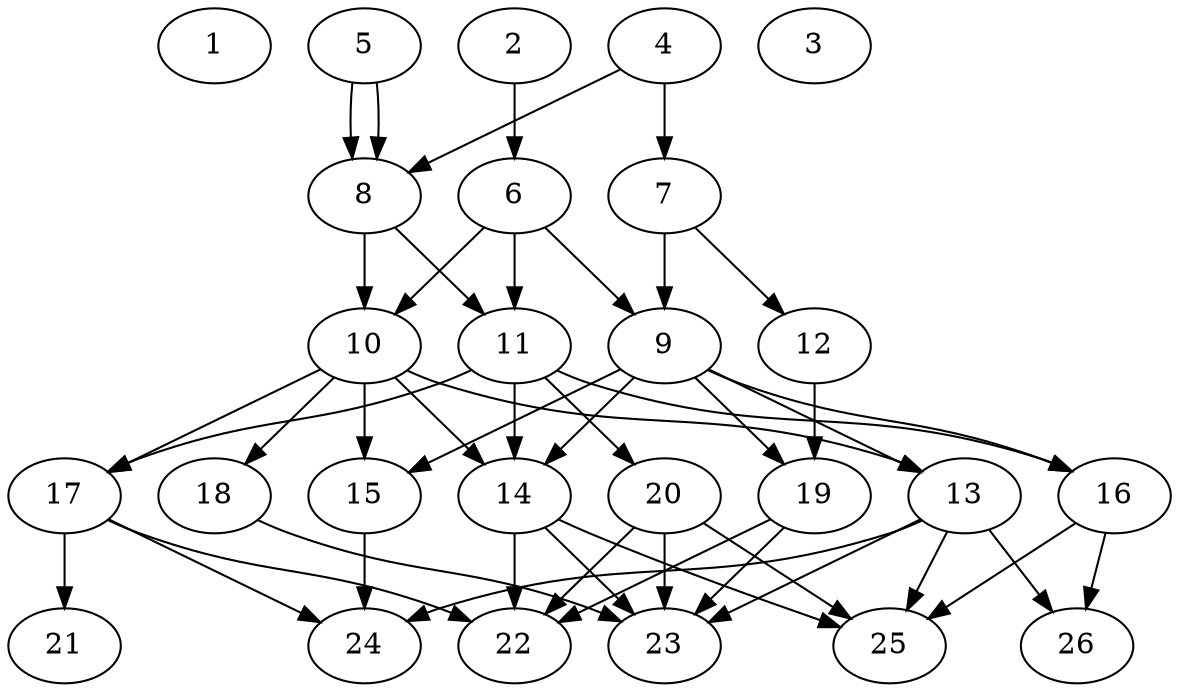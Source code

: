 // DAG (tier=2-normal, mode=compute, n=26, ccr=0.369, fat=0.639, density=0.591, regular=0.410, jump=0.175, mindata=524288, maxdata=8388608)
// DAG automatically generated by daggen at Sun Aug 24 16:33:33 2025
// /home/ermia/Project/Environments/daggen/bin/daggen --dot --ccr 0.369 --fat 0.639 --regular 0.410 --density 0.591 --jump 0.175 --mindata 524288 --maxdata 8388608 -n 26 
digraph G {
  1 [size="2809619591880245248", alpha="0.03", expect_size="1404809795940122624"]
  2 [size="30144184305200", alpha="0.04", expect_size="15072092152600"]
  2 -> 6 [size ="2630667468800"]
  3 [size="20722418789472260", alpha="0.20", expect_size="10361209394736130"]
  4 [size="2660810720909590", alpha="0.07", expect_size="1330405360454795"]
  4 -> 7 [size ="134956940525568"]
  4 -> 8 [size ="134956940525568"]
  5 [size="7698445794821031", alpha="0.07", expect_size="3849222897410515"]
  5 -> 8 [size ="17734490390528"]
  5 -> 8 [size ="17734490390528"]
  6 [size="124630764158082613248", alpha="0.16", expect_size="62315382079041306624"]
  6 -> 9 [size ="199605954281472"]
  6 -> 10 [size ="199605954281472"]
  6 -> 11 [size ="199605954281472"]
  7 [size="492820573798709", alpha="0.03", expect_size="246410286899354"]
  7 -> 9 [size ="10242700083200"]
  7 -> 12 [size ="10242700083200"]
  8 [size="17309904638424160", alpha="0.20", expect_size="8654952319212080"]
  8 -> 10 [size ="427049143500800"]
  8 -> 11 [size ="427049143500800"]
  9 [size="361080411696069083136", alpha="0.17", expect_size="180540205848034541568"]
  9 -> 13 [size ="405657278742528"]
  9 -> 14 [size ="405657278742528"]
  9 -> 15 [size ="405657278742528"]
  9 -> 16 [size ="405657278742528"]
  9 -> 19 [size ="405657278742528"]
  10 [size="3062372907245904", alpha="0.09", expect_size="1531186453622952"]
  10 -> 13 [size ="65532015411200"]
  10 -> 14 [size ="65532015411200"]
  10 -> 15 [size ="65532015411200"]
  10 -> 17 [size ="65532015411200"]
  10 -> 18 [size ="65532015411200"]
  11 [size="764442899492993920", alpha="0.08", expect_size="382221449746496960"]
  11 -> 14 [size ="498782613536768"]
  11 -> 16 [size ="498782613536768"]
  11 -> 17 [size ="498782613536768"]
  11 -> 20 [size ="498782613536768"]
  12 [size="529498215728352384", alpha="0.16", expect_size="264749107864176192"]
  12 -> 19 [size ="263818903027712"]
  13 [size="109281132892243792", alpha="0.05", expect_size="54640566446121896"]
  13 -> 23 [size ="291809506885632"]
  13 -> 24 [size ="291809506885632"]
  13 -> 25 [size ="291809506885632"]
  13 -> 26 [size ="291809506885632"]
  14 [size="8432003240155223", alpha="0.11", expect_size="4216001620077611"]
  14 -> 22 [size ="151162925875200"]
  14 -> 23 [size ="151162925875200"]
  14 -> 25 [size ="151162925875200"]
  15 [size="125244959840213663744", alpha="0.09", expect_size="62622479920106831872"]
  15 -> 24 [size ="200261205229568"]
  16 [size="192635880295366656000", alpha="0.10", expect_size="96317940147683328000"]
  16 -> 25 [size ="266838265036800"]
  16 -> 26 [size ="266838265036800"]
  17 [size="7605183802212872", alpha="0.17", expect_size="3802591901106436"]
  17 -> 21 [size ="204298046668800"]
  17 -> 22 [size ="204298046668800"]
  17 -> 24 [size ="204298046668800"]
  18 [size="47179388119028592", alpha="0.03", expect_size="23589694059514296"]
  18 -> 23 [size ="38812419883008"]
  19 [size="19741302208464900", alpha="0.10", expect_size="9870651104232450"]
  19 -> 22 [size ="394764537036800"]
  19 -> 23 [size ="394764537036800"]
  20 [size="109592974904424368", alpha="0.02", expect_size="54796487452212184"]
  20 -> 22 [size ="110231552000000"]
  20 -> 23 [size ="110231552000000"]
  20 -> 25 [size ="110231552000000"]
  21 [size="18461368176433168384", alpha="0.15", expect_size="9230684088216584192"]
  22 [size="1872743761278524", alpha="0.17", expect_size="936371880639262"]
  23 [size="68974516186712856", alpha="0.04", expect_size="34487258093356428"]
  24 [size="36149642354476711936", alpha="0.19", expect_size="18074821177238355968"]
  25 [size="17063764602817190", alpha="0.08", expect_size="8531882301408595"]
  26 [size="59947616185564004352", alpha="0.05", expect_size="29973808092782002176"]
}